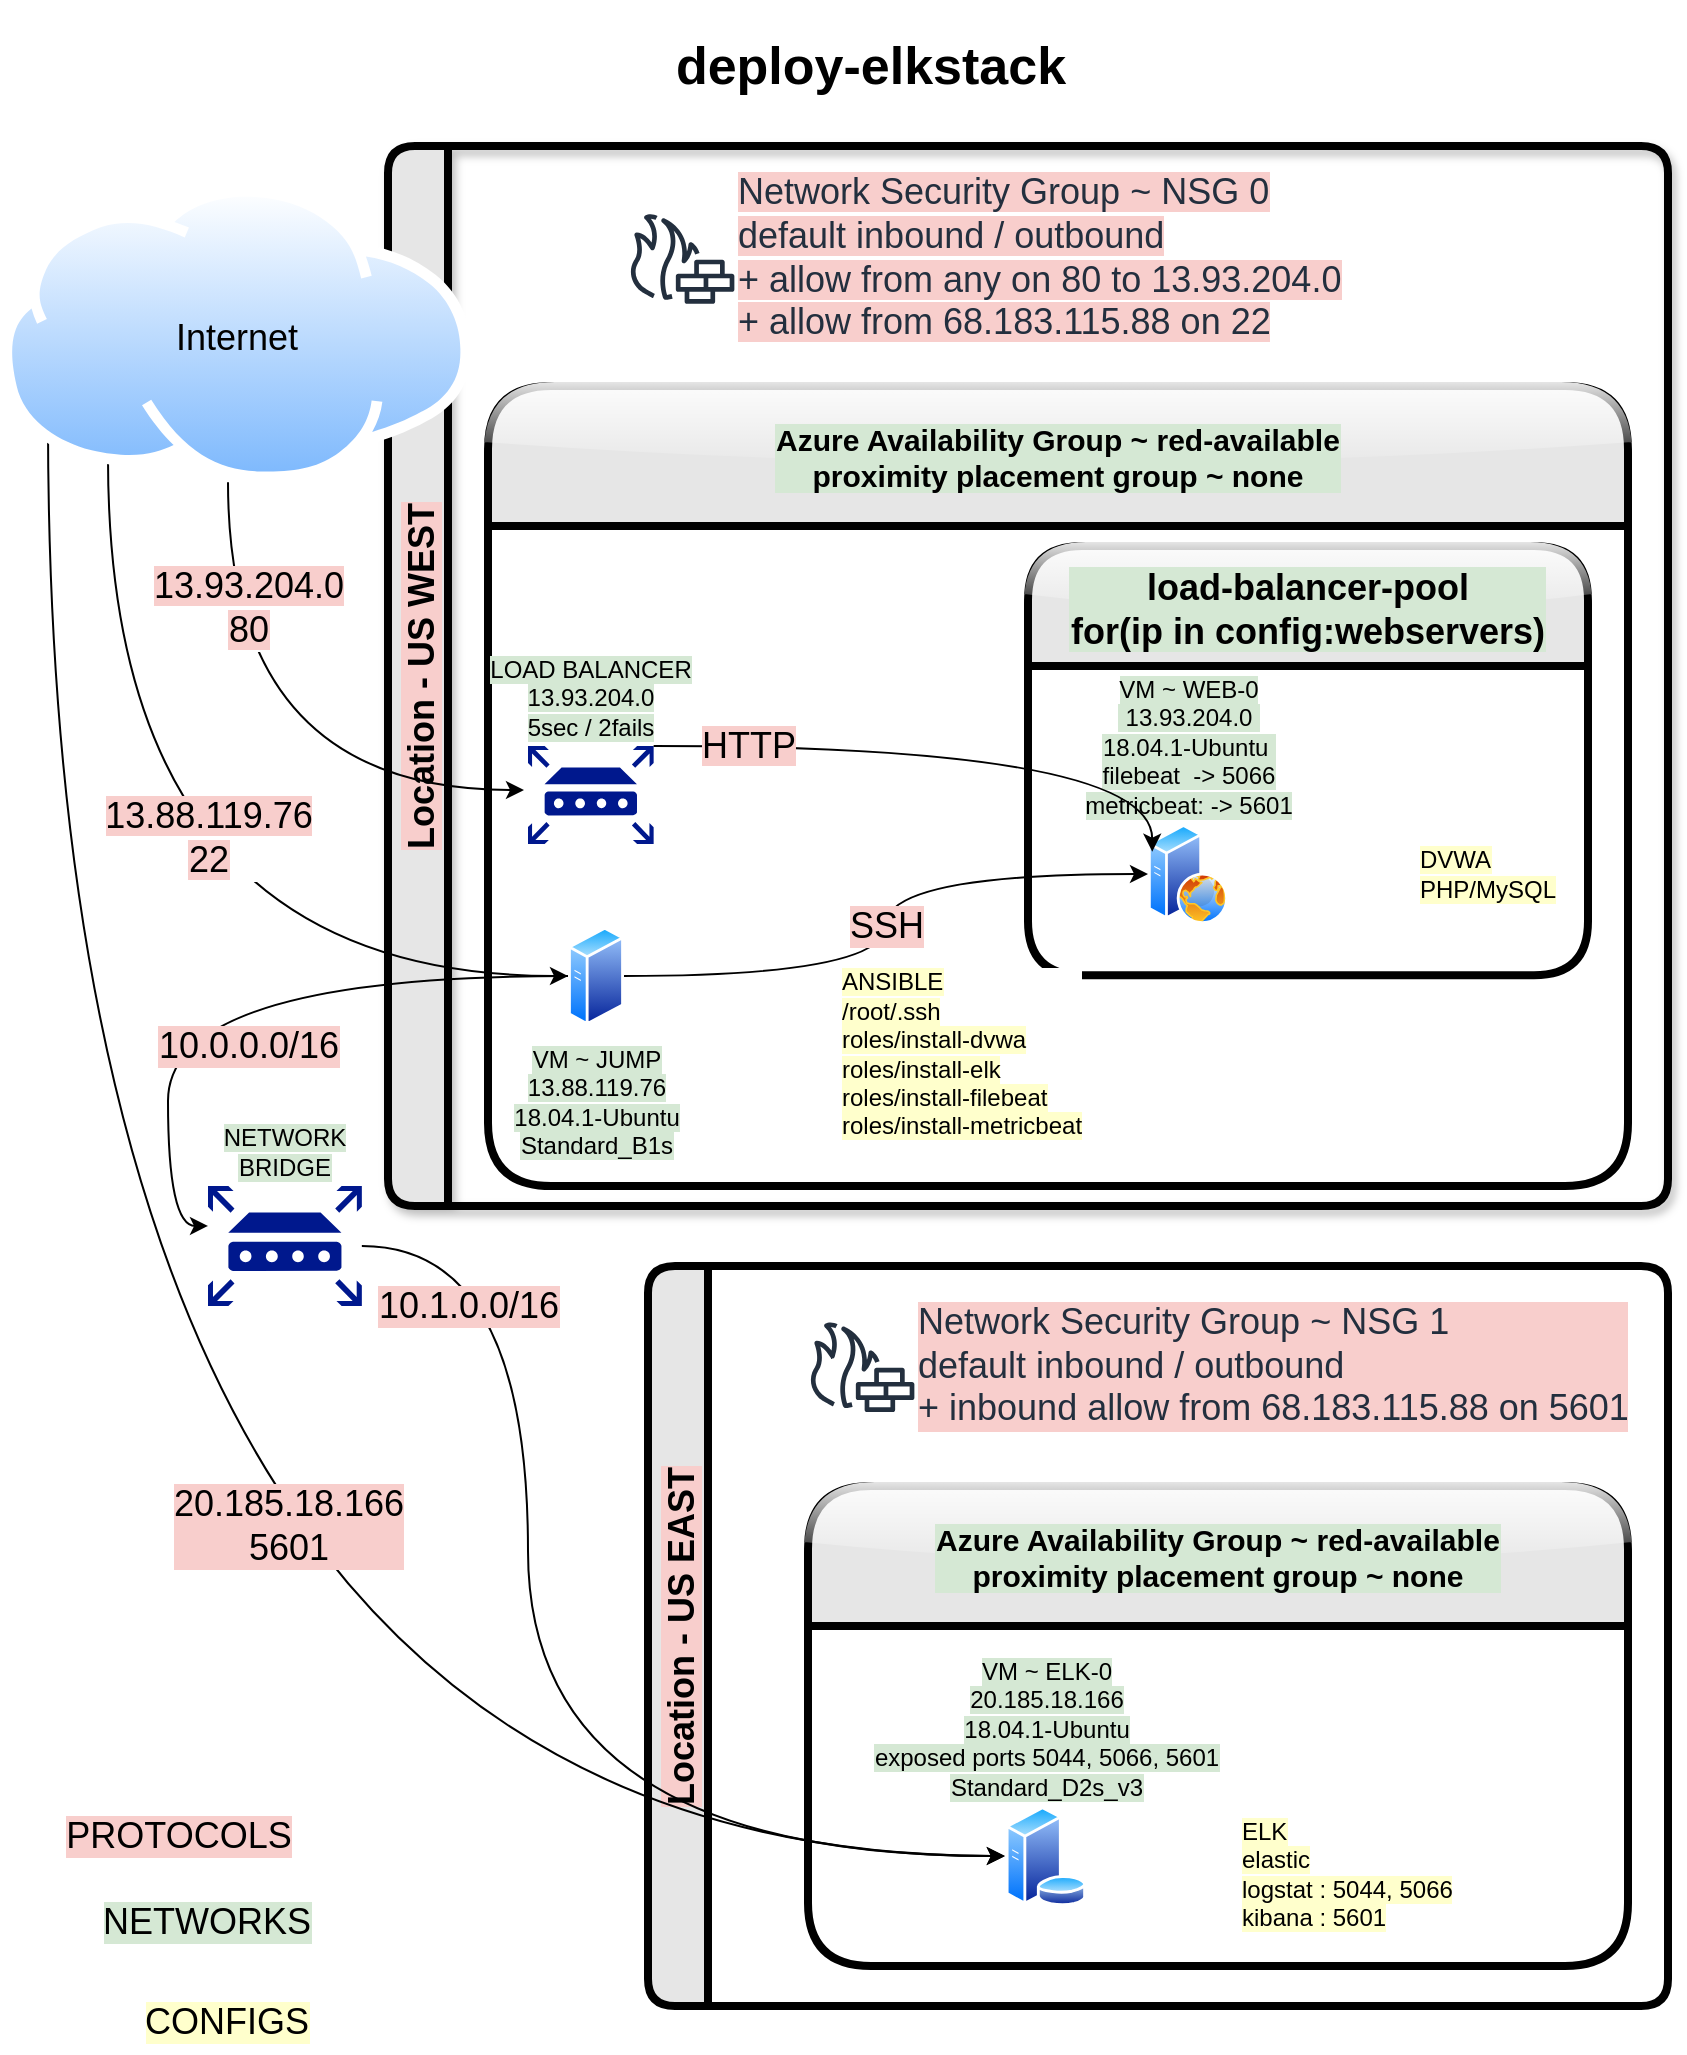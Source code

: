 <mxfile version="15.2.9" type="github">
  <diagram id="9okl2IrPLdP8ZMf2GUG3" name="Page-1">
    <mxGraphModel dx="2195" dy="802" grid="1" gridSize="10" guides="1" tooltips="1" connect="1" arrows="1" fold="1" page="1" pageScale="1" pageWidth="850" pageHeight="1100" math="0" shadow="0">
      <root>
        <mxCell id="0" />
        <mxCell id="1" parent="0" />
        <mxCell id="8RZf7hjbh3fnnqzhATRY-45" value="&lt;span style=&quot;background-color: rgb(213 , 232 , 212)&quot;&gt;NETWORK&lt;br&gt;BRIDGE&lt;/span&gt;" style="sketch=0;aspect=fixed;pointerEvents=1;shadow=0;dashed=0;html=1;strokeColor=none;labelPosition=center;verticalLabelPosition=top;verticalAlign=bottom;align=center;fillColor=#00188D;shape=mxgraph.mscae.enterprise.router" parent="1" vertex="1">
          <mxGeometry x="-740" y="600" width="76.92" height="60" as="geometry" />
        </mxCell>
        <mxCell id="8RZf7hjbh3fnnqzhATRY-50" value="&lt;h1&gt;deploy-elkstack&lt;/h1&gt;" style="text;html=1;align=center;verticalAlign=middle;resizable=0;points=[];autosize=1;strokeColor=none;fillColor=none;fontSize=13;" parent="1" vertex="1">
          <mxGeometry x="-514.02" y="10" width="210" height="60" as="geometry" />
        </mxCell>
        <mxCell id="8RZf7hjbh3fnnqzhATRY-52" value="Location - US WEST" style="swimlane;horizontal=0;labelBackgroundColor=#F8CECC;fontSize=18;strokeWidth=4;fillColor=#E6E6E6;startSize=30;rounded=1;shadow=1;sketch=0;glass=0;" parent="1" vertex="1">
          <mxGeometry x="-650" y="80" width="640" height="530" as="geometry" />
        </mxCell>
        <mxCell id="8RZf7hjbh3fnnqzhATRY-51" value="Azure Availability Group ~ red-available&#xa;proximity placement group ~ none" style="swimlane;labelBackgroundColor=#D5E8D4;fontSize=15;strokeWidth=4;fillColor=#E6E6E6;startSize=70;rounded=1;shadow=0;sketch=0;glass=1;" parent="8RZf7hjbh3fnnqzhATRY-52" vertex="1">
          <mxGeometry x="50" y="120" width="570" height="400" as="geometry">
            <mxRectangle x="130" y="33.63" width="280" height="70" as="alternateBounds" />
          </mxGeometry>
        </mxCell>
        <mxCell id="8RZf7hjbh3fnnqzhATRY-2" value="&lt;span style=&quot;background-color: rgb(213 , 232 , 212)&quot;&gt;LOAD BALANCER&lt;br&gt;13.93.204.0&lt;br&gt;5sec / 2fails&lt;/span&gt;" style="sketch=0;aspect=fixed;pointerEvents=1;shadow=0;dashed=0;html=1;strokeColor=none;labelPosition=center;verticalLabelPosition=top;verticalAlign=bottom;align=center;fillColor=#00188D;shape=mxgraph.mscae.enterprise.router" parent="8RZf7hjbh3fnnqzhATRY-51" vertex="1">
          <mxGeometry x="20.0" y="180" width="62.82" height="49" as="geometry" />
        </mxCell>
        <mxCell id="8RZf7hjbh3fnnqzhATRY-89" value="SSH" style="edgeStyle=orthogonalEdgeStyle;curved=1;rounded=0;orthogonalLoop=1;jettySize=auto;html=1;entryX=0;entryY=0.5;entryDx=0;entryDy=0;labelBackgroundColor=#F8CECC;fontSize=18;" parent="8RZf7hjbh3fnnqzhATRY-51" source="8RZf7hjbh3fnnqzhATRY-10" target="8RZf7hjbh3fnnqzhATRY-3" edge="1">
          <mxGeometry relative="1" as="geometry" />
        </mxCell>
        <mxCell id="8RZf7hjbh3fnnqzhATRY-10" value="&lt;span style=&quot;background-color: rgb(213 , 232 , 212)&quot;&gt;VM ~ JUMP&lt;br&gt;13.88.119.76&lt;br&gt;18.04.1-Ubuntu&lt;br&gt;Standard_B1s&lt;/span&gt;" style="aspect=fixed;perimeter=ellipsePerimeter;html=1;align=center;shadow=0;dashed=0;spacingTop=3;image;image=img/lib/active_directory/generic_server.svg;labelPosition=center;verticalLabelPosition=bottom;verticalAlign=top;" parent="8RZf7hjbh3fnnqzhATRY-51" vertex="1">
          <mxGeometry x="40.0" y="270" width="28.0" height="50" as="geometry" />
        </mxCell>
        <mxCell id="8RZf7hjbh3fnnqzhATRY-85" value="load-balancer-pool&#xa;for(ip in config:webservers)" style="swimlane;rounded=1;shadow=0;glass=1;labelBackgroundColor=#D5E8D4;sketch=0;fontSize=18;strokeWidth=4;fillColor=#E6E6E6;startSize=60;" parent="8RZf7hjbh3fnnqzhATRY-51" vertex="1">
          <mxGeometry x="270" y="80" width="280" height="214.62" as="geometry" />
        </mxCell>
        <mxCell id="8RZf7hjbh3fnnqzhATRY-3" value="&lt;span style=&quot;background-color: rgb(213 , 232 , 212)&quot;&gt;VM ~ WEB-0&lt;br&gt;&amp;nbsp;13.93.204.0&amp;nbsp;&lt;br&gt;18.04.1-Ubuntu&amp;nbsp;&lt;br&gt;filebeat&amp;nbsp; -&amp;gt; 5066&lt;br&gt;metricbeat: -&amp;gt; 5601&lt;/span&gt;" style="aspect=fixed;perimeter=ellipsePerimeter;html=1;align=center;shadow=0;dashed=0;spacingTop=3;image;image=img/lib/active_directory/web_server.svg;labelPosition=center;verticalLabelPosition=top;verticalAlign=bottom;" parent="8RZf7hjbh3fnnqzhATRY-85" vertex="1">
          <mxGeometry x="60.0" y="139" width="40" height="50" as="geometry" />
        </mxCell>
        <mxCell id="8RZf7hjbh3fnnqzhATRY-29" value="&lt;span style=&quot;background-color: rgb(255 , 255 , 204)&quot;&gt;DVWA&lt;br&gt;PHP/MySQL&lt;/span&gt;" style="shape=image;html=1;verticalAlign=middle;verticalLabelPosition=middle;labelBackgroundColor=#ffffff;imageAspect=0;aspect=fixed;image=https://cdn1.iconfinder.com/data/icons/social-media-2106/24/social_media_social_media_logo_docker-128.png;labelPosition=right;align=left;" parent="8RZf7hjbh3fnnqzhATRY-85" vertex="1">
          <mxGeometry x="125.98" y="130" width="68" height="68" as="geometry" />
        </mxCell>
        <mxCell id="8RZf7hjbh3fnnqzhATRY-40" value="&lt;span style=&quot;background-color: rgb(248 , 206 , 204)&quot;&gt;&lt;font style=&quot;font-size: 18px&quot;&gt;HTTP&lt;/font&gt;&lt;/span&gt;" style="edgeStyle=orthogonalEdgeStyle;curved=1;rounded=0;orthogonalLoop=1;jettySize=auto;html=1;entryX=0;entryY=0.25;entryDx=0;entryDy=0;fontSize=18;" parent="8RZf7hjbh3fnnqzhATRY-51" source="8RZf7hjbh3fnnqzhATRY-2" target="8RZf7hjbh3fnnqzhATRY-3" edge="1">
          <mxGeometry x="-0.688" relative="1" as="geometry">
            <Array as="points">
              <mxPoint x="332" y="180" />
            </Array>
            <mxPoint as="offset" />
          </mxGeometry>
        </mxCell>
        <mxCell id="8RZf7hjbh3fnnqzhATRY-6" value="&lt;div style=&quot;text-align: left&quot;&gt;&lt;span style=&quot;background-color: rgb(255 , 255 , 204)&quot;&gt;ANSIBLE&lt;/span&gt;&lt;/div&gt;&lt;div style=&quot;text-align: left&quot;&gt;&lt;span style=&quot;background-color: rgb(255 , 255 , 204)&quot;&gt;/root/.ssh&lt;/span&gt;&lt;/div&gt;&lt;div style=&quot;text-align: left&quot;&gt;&lt;span style=&quot;background-color: rgb(255 , 255 , 204)&quot;&gt;roles/install-dvwa&lt;/span&gt;&lt;/div&gt;&lt;div style=&quot;text-align: left&quot;&gt;&lt;span style=&quot;background-color: rgb(255 , 255 , 204)&quot;&gt;roles/install-elk&lt;/span&gt;&lt;/div&gt;&lt;div style=&quot;text-align: left&quot;&gt;&lt;span style=&quot;background-color: rgb(255 , 255 , 204)&quot;&gt;roles/install-filebeat&lt;/span&gt;&lt;/div&gt;&lt;div style=&quot;text-align: left&quot;&gt;&lt;span style=&quot;background-color: rgb(255 , 255 , 204)&quot;&gt;roles/install-metricbeat&lt;/span&gt;&lt;/div&gt;" style="shape=image;html=1;verticalAlign=middle;verticalLabelPosition=middle;labelBackgroundColor=#ffffff;imageAspect=0;aspect=fixed;image=https://cdn1.iconfinder.com/data/icons/social-media-2106/24/social_media_social_media_logo_docker-128.png;labelPosition=right;align=left;" parent="8RZf7hjbh3fnnqzhATRY-51" vertex="1">
          <mxGeometry x="107" y="300" width="68" height="68" as="geometry" />
        </mxCell>
        <mxCell id="8RZf7hjbh3fnnqzhATRY-9" value="&lt;span style=&quot;background-color: rgb(248 , 206 , 204) ; font-size: 18px&quot;&gt;Network Security Group ~ NSG 0&lt;br&gt;default inbound / outbound&lt;br&gt;+ allow from any on 80 to 13.93.204.0&lt;br&gt;+ allow from 68.183.115.88 on 22&lt;br&gt;&lt;/span&gt;" style="sketch=0;outlineConnect=0;fontColor=#232F3E;gradientColor=none;fillColor=#232F3E;strokeColor=none;dashed=0;verticalLabelPosition=middle;verticalAlign=middle;align=left;html=1;fontSize=12;fontStyle=0;aspect=fixed;pointerEvents=1;shape=mxgraph.aws4.generic_firewall;labelPosition=right;" parent="8RZf7hjbh3fnnqzhATRY-52" vertex="1">
          <mxGeometry x="120.0" y="33.63" width="53.48" height="45.25" as="geometry" />
        </mxCell>
        <mxCell id="8RZf7hjbh3fnnqzhATRY-54" value="PROTOCOLS" style="text;html=1;align=center;verticalAlign=middle;resizable=0;points=[];autosize=1;strokeColor=none;fillColor=none;fontSize=18;labelBackgroundColor=#F8CECC;" parent="1" vertex="1">
          <mxGeometry x="-820" y="910" width="130" height="30" as="geometry" />
        </mxCell>
        <mxCell id="8RZf7hjbh3fnnqzhATRY-55" value="NETWORKS" style="text;html=1;align=center;verticalAlign=middle;resizable=0;points=[];autosize=1;strokeColor=none;fillColor=none;fontSize=18;labelBackgroundColor=#D5E8D4;" parent="1" vertex="1">
          <mxGeometry x="-801" y="953.25" width="120" height="30" as="geometry" />
        </mxCell>
        <mxCell id="8RZf7hjbh3fnnqzhATRY-56" value="CONFIGS" style="text;html=1;align=center;verticalAlign=middle;resizable=0;points=[];autosize=1;strokeColor=none;fillColor=none;fontSize=18;labelBackgroundColor=#FFFFCC;" parent="1" vertex="1">
          <mxGeometry x="-781" y="1003.25" width="100" height="30" as="geometry" />
        </mxCell>
        <mxCell id="8RZf7hjbh3fnnqzhATRY-58" value="Location - US EAST" style="swimlane;horizontal=0;rounded=1;shadow=0;glass=0;labelBackgroundColor=#F8CECC;sketch=0;fontSize=18;strokeWidth=4;fillColor=#E6E6E6;startSize=30;" parent="1" vertex="1">
          <mxGeometry x="-520" y="640" width="510" height="370" as="geometry" />
        </mxCell>
        <mxCell id="ugEn6Aw3yPXX-bUqDPKo-13" value="&lt;font style=&quot;font-size: 18px&quot;&gt;Network Security Group ~&amp;nbsp;NSG 1&lt;br&gt;default inbound / outbound&lt;br&gt;+ inbound allow from 68.183.115.88 on 5601&lt;/font&gt;" style="sketch=0;outlineConnect=0;fontColor=#232F3E;gradientColor=none;fillColor=#232F3E;strokeColor=none;dashed=0;verticalLabelPosition=middle;verticalAlign=middle;align=left;html=1;fontSize=12;fontStyle=0;aspect=fixed;pointerEvents=1;shape=mxgraph.aws4.generic_firewall;labelPosition=right;labelBackgroundColor=#F8CECC;" parent="8RZf7hjbh3fnnqzhATRY-58" vertex="1">
          <mxGeometry x="80" y="27.75" width="53.48" height="45.25" as="geometry" />
        </mxCell>
        <mxCell id="8RZf7hjbh3fnnqzhATRY-59" value="Azure Availability Group ~ red-available&#xa;proximity placement group ~ none" style="swimlane;labelBackgroundColor=#D5E8D4;fontSize=15;strokeWidth=4;fillColor=#E6E6E6;startSize=70;rounded=1;shadow=0;sketch=0;glass=1;" parent="8RZf7hjbh3fnnqzhATRY-58" vertex="1">
          <mxGeometry x="80" y="110" width="410" height="240" as="geometry">
            <mxRectangle x="130" y="33.63" width="280" height="70" as="alternateBounds" />
          </mxGeometry>
        </mxCell>
        <mxCell id="8RZf7hjbh3fnnqzhATRY-21" value="&lt;span style=&quot;background-color: rgb(213 , 232 , 212)&quot;&gt;VM ~ ELK-0&lt;br&gt;20.185.18.166&lt;br&gt;18.04.1-Ubuntu&lt;br&gt;exposed ports 5044, 5066, 5601&lt;br&gt;Standard_D2s_v3&lt;br&gt;&lt;/span&gt;" style="aspect=fixed;perimeter=ellipsePerimeter;html=1;align=center;shadow=0;dashed=0;spacingTop=3;image;image=img/lib/active_directory/database_server.svg;labelPosition=center;verticalLabelPosition=top;verticalAlign=bottom;" parent="8RZf7hjbh3fnnqzhATRY-59" vertex="1">
          <mxGeometry x="98.43" y="160" width="41" height="50" as="geometry" />
        </mxCell>
        <mxCell id="8RZf7hjbh3fnnqzhATRY-22" value="&lt;span style=&quot;background-color: rgb(255 , 255 , 204)&quot;&gt;ELK&lt;br&gt;elastic&lt;br&gt;logstat : 5044, 5066&lt;br&gt;kibana : 5601&lt;/span&gt;" style="shape=image;html=1;verticalAlign=middle;verticalLabelPosition=middle;labelBackgroundColor=#ffffff;imageAspect=0;aspect=fixed;image=https://cdn1.iconfinder.com/data/icons/social-media-2106/24/social_media_social_media_logo_docker-128.png;align=left;labelPosition=right;" parent="8RZf7hjbh3fnnqzhATRY-59" vertex="1">
          <mxGeometry x="146.98" y="160" width="68" height="68" as="geometry" />
        </mxCell>
        <mxCell id="_GerBc0_md_IA9-ksIjP-3" value="&lt;div style=&quot;font-size: 18px;&quot;&gt;&lt;span style=&quot;background-color: rgb(248, 206, 204); font-size: 18px;&quot;&gt;13.93.204.0&lt;/span&gt;&lt;/div&gt;&lt;div style=&quot;font-size: 18px;&quot;&gt;&lt;span style=&quot;background-color: rgb(248, 206, 204); font-size: 18px;&quot;&gt;80&lt;/span&gt;&lt;/div&gt;" style="edgeStyle=orthogonalEdgeStyle;curved=1;rounded=0;orthogonalLoop=1;jettySize=auto;html=1;entryX=-0.032;entryY=0.449;entryDx=0;entryDy=0;entryPerimeter=0;fontSize=18;" edge="1" parent="1" source="8RZf7hjbh3fnnqzhATRY-67" target="8RZf7hjbh3fnnqzhATRY-2">
          <mxGeometry x="-0.583" y="10" relative="1" as="geometry">
            <Array as="points">
              <mxPoint x="-730" y="402" />
            </Array>
            <mxPoint as="offset" />
          </mxGeometry>
        </mxCell>
        <mxCell id="_GerBc0_md_IA9-ksIjP-4" value="&lt;div&gt;&lt;span style=&quot;background-color: rgb(248 , 206 , 204)&quot;&gt;13.88.119.76&lt;/span&gt;&lt;/div&gt;&lt;div&gt;&lt;span style=&quot;background-color: rgb(248 , 206 , 204)&quot;&gt;22&lt;/span&gt;&lt;/div&gt;" style="edgeStyle=orthogonalEdgeStyle;curved=1;rounded=0;orthogonalLoop=1;jettySize=auto;html=1;entryX=0;entryY=0.5;entryDx=0;entryDy=0;fontSize=18;" edge="1" parent="1" source="8RZf7hjbh3fnnqzhATRY-67" target="8RZf7hjbh3fnnqzhATRY-10">
          <mxGeometry x="-0.225" y="50" relative="1" as="geometry">
            <Array as="points">
              <mxPoint x="-790" y="495" />
            </Array>
            <mxPoint as="offset" />
          </mxGeometry>
        </mxCell>
        <mxCell id="_GerBc0_md_IA9-ksIjP-5" value="&lt;div&gt;20.185.18.166&lt;/div&gt;&lt;div&gt;5601&lt;/div&gt;" style="edgeStyle=orthogonalEdgeStyle;curved=1;rounded=0;orthogonalLoop=1;jettySize=auto;html=1;entryX=0;entryY=0.5;entryDx=0;entryDy=0;fontSize=18;labelBackgroundColor=#F8CECC;" edge="1" parent="1" source="8RZf7hjbh3fnnqzhATRY-67" target="8RZf7hjbh3fnnqzhATRY-21">
          <mxGeometry x="-0.077" y="120" relative="1" as="geometry">
            <Array as="points">
              <mxPoint x="-820" y="935" />
            </Array>
            <mxPoint as="offset" />
          </mxGeometry>
        </mxCell>
        <mxCell id="8RZf7hjbh3fnnqzhATRY-67" value="Internet" style="aspect=fixed;perimeter=ellipsePerimeter;html=1;align=center;shadow=0;dashed=0;spacingTop=3;image;image=img/lib/active_directory/internet_cloud.svg;labelBackgroundColor=none;labelPosition=center;verticalLabelPosition=middle;verticalAlign=middle;fontSize=18;" parent="1" vertex="1">
          <mxGeometry x="-843.49" y="100" width="235.24" height="148.2" as="geometry" />
        </mxCell>
        <mxCell id="8RZf7hjbh3fnnqzhATRY-82" value="10.1.0.0/16" style="edgeStyle=orthogonalEdgeStyle;curved=1;rounded=0;orthogonalLoop=1;jettySize=auto;html=1;labelBackgroundColor=#F8CECC;fontSize=18;" parent="1" source="8RZf7hjbh3fnnqzhATRY-45" target="8RZf7hjbh3fnnqzhATRY-21" edge="1">
          <mxGeometry x="-0.639" y="-30" relative="1" as="geometry">
            <mxPoint as="offset" />
            <Array as="points">
              <mxPoint x="-580" y="630" />
              <mxPoint x="-580" y="935" />
            </Array>
          </mxGeometry>
        </mxCell>
        <mxCell id="_GerBc0_md_IA9-ksIjP-8" value="10.0.0.0/16" style="edgeStyle=orthogonalEdgeStyle;curved=1;rounded=0;orthogonalLoop=1;jettySize=auto;html=1;entryX=0;entryY=0.333;entryDx=0;entryDy=0;labelBackgroundColor=#F8CECC;fontSize=18;exitX=0;exitY=0.5;exitDx=0;exitDy=0;entryPerimeter=0;" edge="1" parent="1" source="8RZf7hjbh3fnnqzhATRY-10" target="8RZf7hjbh3fnnqzhATRY-45">
          <mxGeometry x="-0.072" y="35" relative="1" as="geometry">
            <mxPoint as="offset" />
          </mxGeometry>
        </mxCell>
      </root>
    </mxGraphModel>
  </diagram>
</mxfile>
